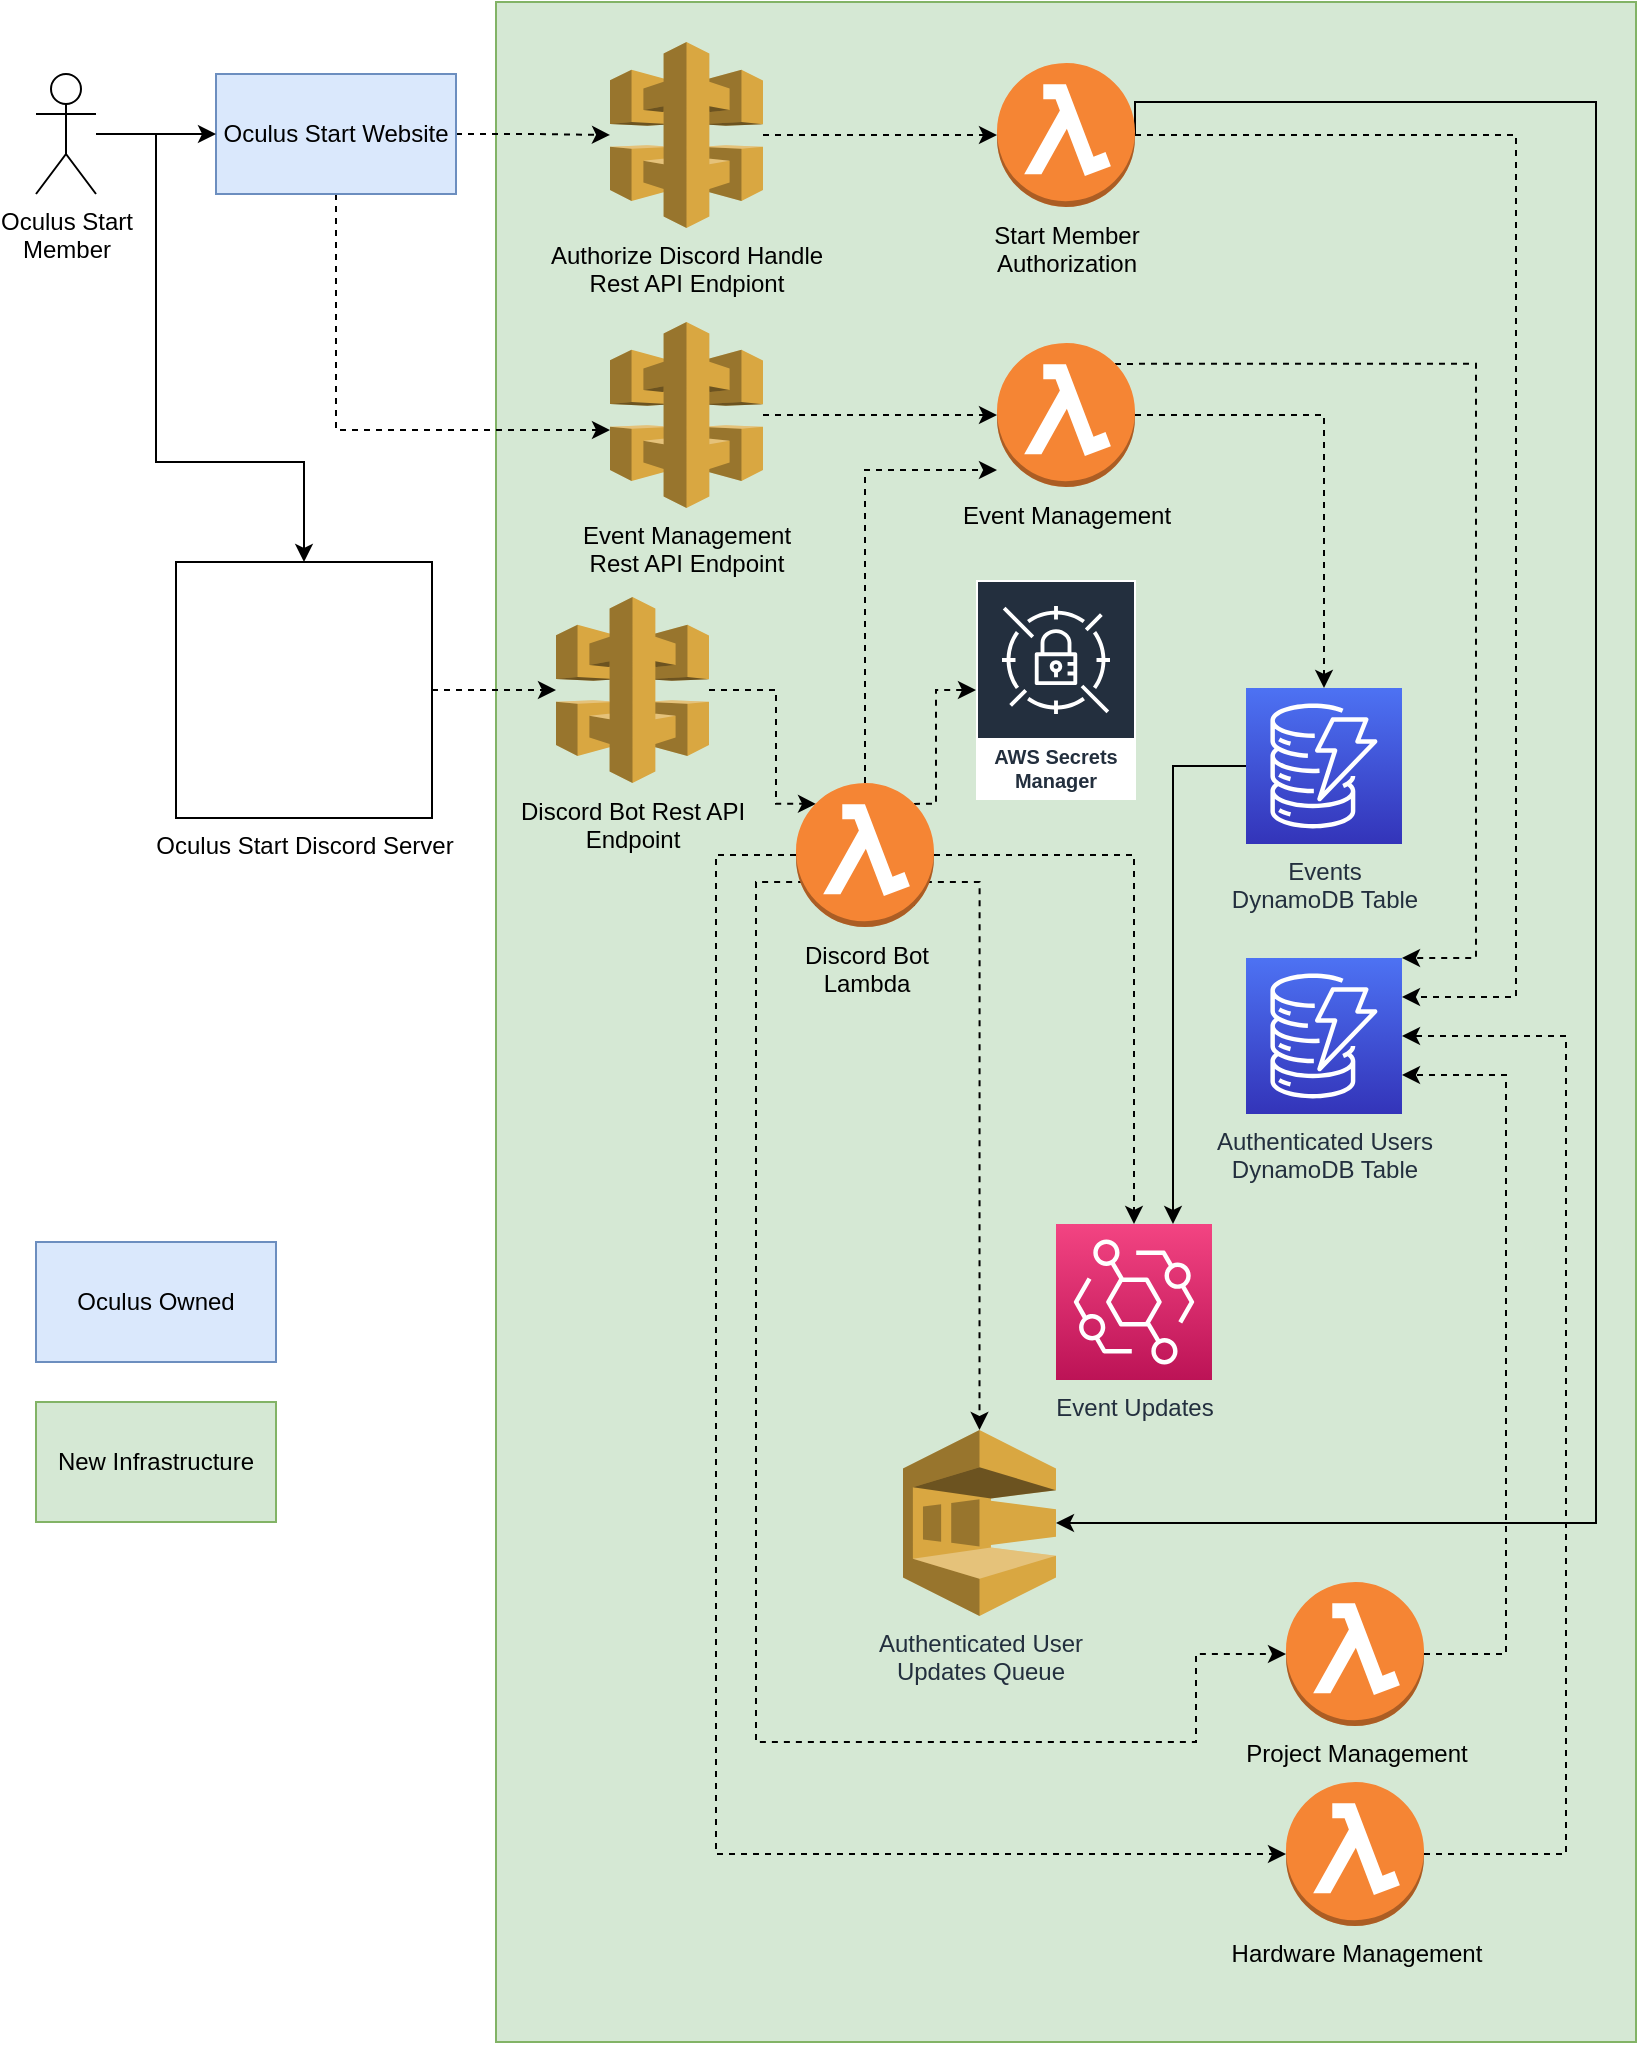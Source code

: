 <mxfile version="14.4.4" type="device"><diagram id="RIyVK-XJGP49oSCJvcVm" name="Page-1"><mxGraphModel dx="2062" dy="1098" grid="1" gridSize="10" guides="1" tooltips="1" connect="1" arrows="1" fold="1" page="1" pageScale="1" pageWidth="850" pageHeight="1100" math="0" shadow="0"><root><mxCell id="0"/><mxCell id="1" parent="0"/><mxCell id="uqmFbLqjzbV420JdiKKn-1" value="" style="rounded=0;whiteSpace=wrap;html=1;fillColor=#d5e8d4;strokeColor=#82b366;" parent="1" vertex="1"><mxGeometry x="270" y="20" width="570" height="1020" as="geometry"/></mxCell><mxCell id="uqmFbLqjzbV420JdiKKn-8" style="edgeStyle=orthogonalEdgeStyle;rounded=0;orthogonalLoop=1;jettySize=auto;html=1;dashed=1;exitX=1;exitY=0.5;exitDx=0;exitDy=0;" parent="1" source="uqmFbLqjzbV420JdiKKn-2" target="uqmFbLqjzbV420JdiKKn-4" edge="1"><mxGeometry relative="1" as="geometry"><mxPoint x="190" y="116.5" as="sourcePoint"/></mxGeometry></mxCell><mxCell id="uqmFbLqjzbV420JdiKKn-36" style="edgeStyle=orthogonalEdgeStyle;rounded=0;orthogonalLoop=1;jettySize=auto;html=1;dashed=1;" parent="1" source="uqmFbLqjzbV420JdiKKn-2" target="uqmFbLqjzbV420JdiKKn-34" edge="1"><mxGeometry relative="1" as="geometry"><Array as="points"><mxPoint x="190" y="234"/></Array></mxGeometry></mxCell><mxCell id="uqmFbLqjzbV420JdiKKn-2" value="Oculus Start Website" style="rounded=0;whiteSpace=wrap;html=1;fillColor=#dae8fc;strokeColor=#6c8ebf;" parent="1" vertex="1"><mxGeometry x="130" y="56" width="120" height="60" as="geometry"/></mxCell><mxCell id="uqmFbLqjzbV420JdiKKn-6" style="edgeStyle=orthogonalEdgeStyle;rounded=0;orthogonalLoop=1;jettySize=auto;html=1;entryX=0;entryY=0.5;entryDx=0;entryDy=0;" parent="1" source="uqmFbLqjzbV420JdiKKn-3" target="uqmFbLqjzbV420JdiKKn-2" edge="1"><mxGeometry relative="1" as="geometry"/></mxCell><mxCell id="uqmFbLqjzbV420JdiKKn-25" style="edgeStyle=orthogonalEdgeStyle;rounded=0;orthogonalLoop=1;jettySize=auto;html=1;entryX=0.5;entryY=0;entryDx=0;entryDy=0;" parent="1" source="uqmFbLqjzbV420JdiKKn-3" target="uqmFbLqjzbV420JdiKKn-24" edge="1"><mxGeometry relative="1" as="geometry"><Array as="points"><mxPoint x="100" y="86"/><mxPoint x="100" y="250"/><mxPoint x="174" y="250"/></Array></mxGeometry></mxCell><mxCell id="uqmFbLqjzbV420JdiKKn-3" value="Oculus Start&lt;br&gt;Member" style="shape=umlActor;verticalLabelPosition=bottom;verticalAlign=top;html=1;outlineConnect=0;" parent="1" vertex="1"><mxGeometry x="40" y="56" width="30" height="60" as="geometry"/></mxCell><mxCell id="uqmFbLqjzbV420JdiKKn-12" style="edgeStyle=orthogonalEdgeStyle;rounded=0;orthogonalLoop=1;jettySize=auto;html=1;entryX=0;entryY=0.5;entryDx=0;entryDy=0;entryPerimeter=0;dashed=1;" parent="1" source="uqmFbLqjzbV420JdiKKn-4" target="uqmFbLqjzbV420JdiKKn-11" edge="1"><mxGeometry relative="1" as="geometry"/></mxCell><mxCell id="uqmFbLqjzbV420JdiKKn-4" value="Authorize Discord Handle&lt;br&gt;Rest API Endpiont" style="outlineConnect=0;dashed=0;verticalLabelPosition=bottom;verticalAlign=top;align=center;html=1;shape=mxgraph.aws3.api_gateway;fillColor=#D9A741;gradientColor=none;" parent="1" vertex="1"><mxGeometry x="327" y="40" width="76.5" height="93" as="geometry"/></mxCell><mxCell id="uqmFbLqjzbV420JdiKKn-76" style="edgeStyle=orthogonalEdgeStyle;rounded=0;orthogonalLoop=1;jettySize=auto;html=1;exitX=1;exitY=0.5;exitDx=0;exitDy=0;exitPerimeter=0;entryX=1;entryY=0.25;entryDx=0;entryDy=0;entryPerimeter=0;dashed=1;" parent="1" source="uqmFbLqjzbV420JdiKKn-11" target="uqmFbLqjzbV420JdiKKn-14" edge="1"><mxGeometry relative="1" as="geometry"><Array as="points"><mxPoint x="780" y="87"/><mxPoint x="780" y="518"/></Array></mxGeometry></mxCell><mxCell id="dLIhJnnSE6JZPEZerzcS-5" style="edgeStyle=orthogonalEdgeStyle;rounded=0;orthogonalLoop=1;jettySize=auto;html=1;exitX=1;exitY=0.5;exitDx=0;exitDy=0;exitPerimeter=0;entryX=1;entryY=0.5;entryDx=0;entryDy=0;entryPerimeter=0;" parent="1" source="uqmFbLqjzbV420JdiKKn-11" target="dLIhJnnSE6JZPEZerzcS-3" edge="1"><mxGeometry relative="1" as="geometry"><Array as="points"><mxPoint x="590" y="70"/><mxPoint x="820" y="70"/><mxPoint x="820" y="780"/></Array></mxGeometry></mxCell><mxCell id="uqmFbLqjzbV420JdiKKn-11" value="Start Member&lt;br&gt;Authorization" style="outlineConnect=0;dashed=0;verticalLabelPosition=bottom;verticalAlign=top;align=center;html=1;shape=mxgraph.aws3.lambda_function;fillColor=#F58534;gradientColor=none;" parent="1" vertex="1"><mxGeometry x="520.5" y="50.5" width="69" height="72" as="geometry"/></mxCell><mxCell id="uqmFbLqjzbV420JdiKKn-14" value="Authenticated Users&lt;br&gt;DynamoDB Table" style="points=[[0,0,0],[0.25,0,0],[0.5,0,0],[0.75,0,0],[1,0,0],[0,1,0],[0.25,1,0],[0.5,1,0],[0.75,1,0],[1,1,0],[0,0.25,0],[0,0.5,0],[0,0.75,0],[1,0.25,0],[1,0.5,0],[1,0.75,0]];outlineConnect=0;fontColor=#232F3E;gradientColor=#4D72F3;gradientDirection=north;fillColor=#3334B9;strokeColor=#ffffff;dashed=0;verticalLabelPosition=bottom;verticalAlign=top;align=center;html=1;fontSize=12;fontStyle=0;aspect=fixed;shape=mxgraph.aws4.resourceIcon;resIcon=mxgraph.aws4.dynamodb;" parent="1" vertex="1"><mxGeometry x="645" y="498" width="78" height="78" as="geometry"/></mxCell><mxCell id="uqmFbLqjzbV420JdiKKn-26" style="edgeStyle=orthogonalEdgeStyle;rounded=0;orthogonalLoop=1;jettySize=auto;html=1;dashed=1;" parent="1" source="uqmFbLqjzbV420JdiKKn-24" target="dLIhJnnSE6JZPEZerzcS-7" edge="1"><mxGeometry relative="1" as="geometry"><mxPoint x="327" y="434" as="targetPoint"/></mxGeometry></mxCell><mxCell id="uqmFbLqjzbV420JdiKKn-24" value="Oculus Start Discord Server" style="shape=image;html=1;verticalAlign=top;verticalLabelPosition=bottom;labelBackgroundColor=#ffffff;imageAspect=0;aspect=fixed;image=https://cdn4.iconfinder.com/data/icons/logos-and-brands/512/91_Discord_logo_logos-128.png;imageBorder=#000000;" parent="1" vertex="1"><mxGeometry x="110" y="300" width="128" height="128" as="geometry"/></mxCell><mxCell id="uqmFbLqjzbV420JdiKKn-27" value="Oculus Owned" style="rounded=0;whiteSpace=wrap;html=1;fillColor=#dae8fc;strokeColor=#6c8ebf;" parent="1" vertex="1"><mxGeometry x="40" y="640" width="120" height="60" as="geometry"/></mxCell><mxCell id="uqmFbLqjzbV420JdiKKn-29" value="New Infrastructure" style="rounded=0;whiteSpace=wrap;html=1;fillColor=#d5e8d4;strokeColor=#82b366;" parent="1" vertex="1"><mxGeometry x="40" y="720" width="120" height="60" as="geometry"/></mxCell><mxCell id="uqmFbLqjzbV420JdiKKn-66" style="edgeStyle=orthogonalEdgeStyle;rounded=0;orthogonalLoop=1;jettySize=auto;html=1;entryX=1;entryY=0.5;entryDx=0;entryDy=0;entryPerimeter=0;dashed=1;" parent="1" source="uqmFbLqjzbV420JdiKKn-38" target="uqmFbLqjzbV420JdiKKn-14" edge="1"><mxGeometry relative="1" as="geometry"><Array as="points"><mxPoint x="805" y="946"/><mxPoint x="805" y="537"/></Array></mxGeometry></mxCell><mxCell id="uqmFbLqjzbV420JdiKKn-38" value="Hardware Management" style="outlineConnect=0;dashed=0;verticalLabelPosition=bottom;verticalAlign=top;align=center;html=1;shape=mxgraph.aws3.lambda_function;fillColor=#F58534;gradientColor=none;container=1;" parent="1" vertex="1"><mxGeometry x="665" y="910" width="69" height="72" as="geometry"/></mxCell><mxCell id="uqmFbLqjzbV420JdiKKn-67" style="edgeStyle=orthogonalEdgeStyle;rounded=0;orthogonalLoop=1;jettySize=auto;html=1;entryX=1;entryY=0.75;entryDx=0;entryDy=0;entryPerimeter=0;dashed=1;" parent="1" source="uqmFbLqjzbV420JdiKKn-40" target="uqmFbLqjzbV420JdiKKn-14" edge="1"><mxGeometry relative="1" as="geometry"><Array as="points"><mxPoint x="775" y="846"/><mxPoint x="775" y="557"/></Array></mxGeometry></mxCell><mxCell id="uqmFbLqjzbV420JdiKKn-40" value="Project Management" style="outlineConnect=0;dashed=0;verticalLabelPosition=bottom;verticalAlign=top;align=center;html=1;shape=mxgraph.aws3.lambda_function;fillColor=#F58534;gradientColor=none;container=1;" parent="1" vertex="1"><mxGeometry x="665" y="810" width="69" height="72" as="geometry"/></mxCell><mxCell id="uqmFbLqjzbV420JdiKKn-50" style="edgeStyle=orthogonalEdgeStyle;rounded=0;orthogonalLoop=1;jettySize=auto;html=1;entryX=0.75;entryY=0;entryDx=0;entryDy=0;entryPerimeter=0;" parent="1" source="uqmFbLqjzbV420JdiKKn-45" target="uqmFbLqjzbV420JdiKKn-77" edge="1"><mxGeometry relative="1" as="geometry"><mxPoint x="610" y="402" as="targetPoint"/></mxGeometry></mxCell><mxCell id="uqmFbLqjzbV420JdiKKn-45" value="Events&lt;br&gt;DynamoDB Table" style="points=[[0,0,0],[0.25,0,0],[0.5,0,0],[0.75,0,0],[1,0,0],[0,1,0],[0.25,1,0],[0.5,1,0],[0.75,1,0],[1,1,0],[0,0.25,0],[0,0.5,0],[0,0.75,0],[1,0.25,0],[1,0.5,0],[1,0.75,0]];outlineConnect=0;fontColor=#232F3E;gradientColor=#4D72F3;gradientDirection=north;fillColor=#3334B9;strokeColor=#ffffff;dashed=0;verticalLabelPosition=bottom;verticalAlign=top;align=center;html=1;fontSize=12;fontStyle=0;aspect=fixed;shape=mxgraph.aws4.resourceIcon;resIcon=mxgraph.aws4.dynamodb;" parent="1" vertex="1"><mxGeometry x="645" y="363" width="78" height="78" as="geometry"/></mxCell><mxCell id="uqmFbLqjzbV420JdiKKn-58" style="edgeStyle=orthogonalEdgeStyle;rounded=0;orthogonalLoop=1;jettySize=auto;html=1;entryX=0.5;entryY=0;entryDx=0;entryDy=0;entryPerimeter=0;dashed=1;" parent="1" source="uqmFbLqjzbV420JdiKKn-31" target="uqmFbLqjzbV420JdiKKn-45" edge="1"><mxGeometry relative="1" as="geometry"/></mxCell><mxCell id="dLIhJnnSE6JZPEZerzcS-6" style="edgeStyle=orthogonalEdgeStyle;rounded=0;orthogonalLoop=1;jettySize=auto;html=1;exitX=0.855;exitY=0.145;exitDx=0;exitDy=0;exitPerimeter=0;entryX=1;entryY=0;entryDx=0;entryDy=0;entryPerimeter=0;dashed=1;" parent="1" source="uqmFbLqjzbV420JdiKKn-31" target="uqmFbLqjzbV420JdiKKn-14" edge="1"><mxGeometry relative="1" as="geometry"><Array as="points"><mxPoint x="760" y="201"/><mxPoint x="760" y="498"/></Array></mxGeometry></mxCell><mxCell id="uqmFbLqjzbV420JdiKKn-31" value="Event Management" style="outlineConnect=0;dashed=0;verticalLabelPosition=bottom;verticalAlign=top;align=center;html=1;shape=mxgraph.aws3.lambda_function;fillColor=#F58534;gradientColor=none;" parent="1" vertex="1"><mxGeometry x="520.5" y="190.5" width="69" height="72" as="geometry"/></mxCell><mxCell id="uqmFbLqjzbV420JdiKKn-35" style="edgeStyle=orthogonalEdgeStyle;rounded=0;orthogonalLoop=1;jettySize=auto;html=1;entryX=0;entryY=0.5;entryDx=0;entryDy=0;entryPerimeter=0;dashed=1;" parent="1" source="uqmFbLqjzbV420JdiKKn-34" target="uqmFbLqjzbV420JdiKKn-31" edge="1"><mxGeometry relative="1" as="geometry"/></mxCell><mxCell id="uqmFbLqjzbV420JdiKKn-34" value="Event Management&lt;br&gt;Rest API Endpoint" style="outlineConnect=0;dashed=0;verticalLabelPosition=bottom;verticalAlign=top;align=center;html=1;shape=mxgraph.aws3.api_gateway;fillColor=#D9A741;gradientColor=none;" parent="1" vertex="1"><mxGeometry x="327" y="180" width="76.5" height="93" as="geometry"/></mxCell><mxCell id="uqmFbLqjzbV420JdiKKn-77" value="Event Updates" style="points=[[0,0,0],[0.25,0,0],[0.5,0,0],[0.75,0,0],[1,0,0],[0,1,0],[0.25,1,0],[0.5,1,0],[0.75,1,0],[1,1,0],[0,0.25,0],[0,0.5,0],[0,0.75,0],[1,0.25,0],[1,0.5,0],[1,0.75,0]];outlineConnect=0;fontColor=#232F3E;gradientColor=#F34482;gradientDirection=north;fillColor=#BC1356;strokeColor=#ffffff;dashed=0;verticalLabelPosition=bottom;verticalAlign=top;align=center;html=1;fontSize=12;fontStyle=0;aspect=fixed;shape=mxgraph.aws4.resourceIcon;resIcon=mxgraph.aws4.eventbridge;" parent="1" vertex="1"><mxGeometry x="550" y="631" width="78" height="78" as="geometry"/></mxCell><mxCell id="dLIhJnnSE6JZPEZerzcS-3" value="&lt;span style=&quot;color: rgb(35 , 47 , 62)&quot;&gt;Authenticated User&lt;/span&gt;&lt;br style=&quot;color: rgb(35 , 47 , 62)&quot;&gt;&lt;span style=&quot;color: rgb(35 , 47 , 62)&quot;&gt;Updates Queue&lt;br&gt;&lt;/span&gt;" style="outlineConnect=0;dashed=0;verticalLabelPosition=bottom;verticalAlign=top;align=center;html=1;shape=mxgraph.aws3.sqs;fillColor=#D9A741;gradientColor=none;" parent="1" vertex="1"><mxGeometry x="473.5" y="734" width="76.5" height="93" as="geometry"/></mxCell><mxCell id="dLIhJnnSE6JZPEZerzcS-10" style="edgeStyle=orthogonalEdgeStyle;rounded=0;orthogonalLoop=1;jettySize=auto;html=1;entryX=0.145;entryY=0.145;entryDx=0;entryDy=0;entryPerimeter=0;dashed=1;" parent="1" source="dLIhJnnSE6JZPEZerzcS-7" target="dLIhJnnSE6JZPEZerzcS-9" edge="1"><mxGeometry relative="1" as="geometry"><Array as="points"><mxPoint x="410" y="364"/><mxPoint x="410" y="421"/></Array></mxGeometry></mxCell><mxCell id="dLIhJnnSE6JZPEZerzcS-7" value="Discord Bot Rest API&lt;br&gt;Endpoint" style="outlineConnect=0;dashed=0;verticalLabelPosition=bottom;verticalAlign=top;align=center;html=1;shape=mxgraph.aws3.api_gateway;fillColor=#D9A741;gradientColor=none;" parent="1" vertex="1"><mxGeometry x="300" y="317.5" width="76.5" height="93" as="geometry"/></mxCell><mxCell id="dLIhJnnSE6JZPEZerzcS-11" style="edgeStyle=orthogonalEdgeStyle;rounded=0;orthogonalLoop=1;jettySize=auto;html=1;dashed=1;" parent="1" source="dLIhJnnSE6JZPEZerzcS-9" target="uqmFbLqjzbV420JdiKKn-31" edge="1"><mxGeometry relative="1" as="geometry"><Array as="points"><mxPoint x="455" y="254"/></Array></mxGeometry></mxCell><mxCell id="dLIhJnnSE6JZPEZerzcS-12" style="edgeStyle=orthogonalEdgeStyle;rounded=0;orthogonalLoop=1;jettySize=auto;html=1;exitX=0.855;exitY=0.855;exitDx=0;exitDy=0;exitPerimeter=0;entryX=0.5;entryY=0;entryDx=0;entryDy=0;entryPerimeter=0;dashed=1;" parent="1" source="dLIhJnnSE6JZPEZerzcS-9" target="dLIhJnnSE6JZPEZerzcS-3" edge="1"><mxGeometry relative="1" as="geometry"><Array as="points"><mxPoint x="512" y="460"/></Array></mxGeometry></mxCell><mxCell id="dLIhJnnSE6JZPEZerzcS-13" style="edgeStyle=orthogonalEdgeStyle;rounded=0;orthogonalLoop=1;jettySize=auto;html=1;exitX=1;exitY=0.5;exitDx=0;exitDy=0;exitPerimeter=0;entryX=0.5;entryY=0;entryDx=0;entryDy=0;entryPerimeter=0;dashed=1;" parent="1" source="dLIhJnnSE6JZPEZerzcS-9" target="uqmFbLqjzbV420JdiKKn-77" edge="1"><mxGeometry relative="1" as="geometry"/></mxCell><mxCell id="dLIhJnnSE6JZPEZerzcS-14" style="edgeStyle=orthogonalEdgeStyle;rounded=0;orthogonalLoop=1;jettySize=auto;html=1;exitX=0.145;exitY=0.855;exitDx=0;exitDy=0;exitPerimeter=0;entryX=0;entryY=0.5;entryDx=0;entryDy=0;entryPerimeter=0;dashed=1;" parent="1" source="dLIhJnnSE6JZPEZerzcS-9" target="uqmFbLqjzbV420JdiKKn-40" edge="1"><mxGeometry relative="1" as="geometry"><Array as="points"><mxPoint x="400" y="460"/><mxPoint x="400" y="890"/><mxPoint x="620" y="890"/><mxPoint x="620" y="846"/></Array></mxGeometry></mxCell><mxCell id="dLIhJnnSE6JZPEZerzcS-15" style="edgeStyle=orthogonalEdgeStyle;rounded=0;orthogonalLoop=1;jettySize=auto;html=1;exitX=0;exitY=0.5;exitDx=0;exitDy=0;exitPerimeter=0;entryX=0;entryY=0.5;entryDx=0;entryDy=0;entryPerimeter=0;dashed=1;" parent="1" source="dLIhJnnSE6JZPEZerzcS-9" target="uqmFbLqjzbV420JdiKKn-38" edge="1"><mxGeometry relative="1" as="geometry"><Array as="points"><mxPoint x="380" y="447"/><mxPoint x="380" y="946"/></Array></mxGeometry></mxCell><mxCell id="tnK6DhMkWSxfxEmFP5sY-2" style="edgeStyle=orthogonalEdgeStyle;rounded=0;orthogonalLoop=1;jettySize=auto;html=1;exitX=0.855;exitY=0.145;exitDx=0;exitDy=0;exitPerimeter=0;dashed=1;" edge="1" parent="1" source="dLIhJnnSE6JZPEZerzcS-9" target="tnK6DhMkWSxfxEmFP5sY-1"><mxGeometry relative="1" as="geometry"><Array as="points"><mxPoint x="490" y="421"/><mxPoint x="490" y="364"/></Array></mxGeometry></mxCell><mxCell id="dLIhJnnSE6JZPEZerzcS-9" value="Discord Bot&lt;br&gt;Lambda" style="outlineConnect=0;dashed=0;verticalLabelPosition=bottom;verticalAlign=top;align=center;html=1;shape=mxgraph.aws3.lambda_function;fillColor=#F58534;gradientColor=none;" parent="1" vertex="1"><mxGeometry x="420" y="410.5" width="69" height="72" as="geometry"/></mxCell><mxCell id="tnK6DhMkWSxfxEmFP5sY-1" value="AWS Secrets Manager" style="outlineConnect=0;fontColor=#232F3E;gradientColor=none;strokeColor=#ffffff;fillColor=#232F3E;dashed=0;verticalLabelPosition=middle;verticalAlign=bottom;align=center;html=1;whiteSpace=wrap;fontSize=10;fontStyle=1;spacing=3;shape=mxgraph.aws4.productIcon;prIcon=mxgraph.aws4.secrets_manager;" vertex="1" parent="1"><mxGeometry x="510" y="309" width="80" height="110" as="geometry"/></mxCell></root></mxGraphModel></diagram></mxfile>